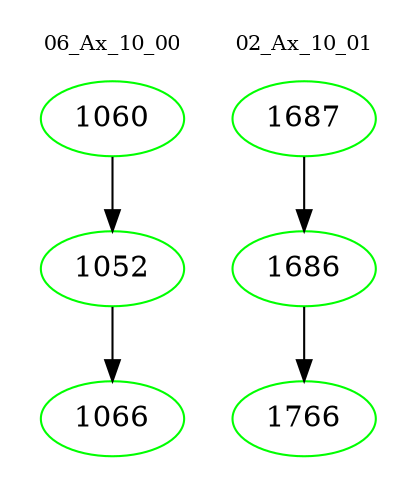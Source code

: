digraph{
subgraph cluster_0 {
color = white
label = "06_Ax_10_00";
fontsize=10;
T0_1060 [label="1060", color="green"]
T0_1060 -> T0_1052 [color="black"]
T0_1052 [label="1052", color="green"]
T0_1052 -> T0_1066 [color="black"]
T0_1066 [label="1066", color="green"]
}
subgraph cluster_1 {
color = white
label = "02_Ax_10_01";
fontsize=10;
T1_1687 [label="1687", color="green"]
T1_1687 -> T1_1686 [color="black"]
T1_1686 [label="1686", color="green"]
T1_1686 -> T1_1766 [color="black"]
T1_1766 [label="1766", color="green"]
}
}
